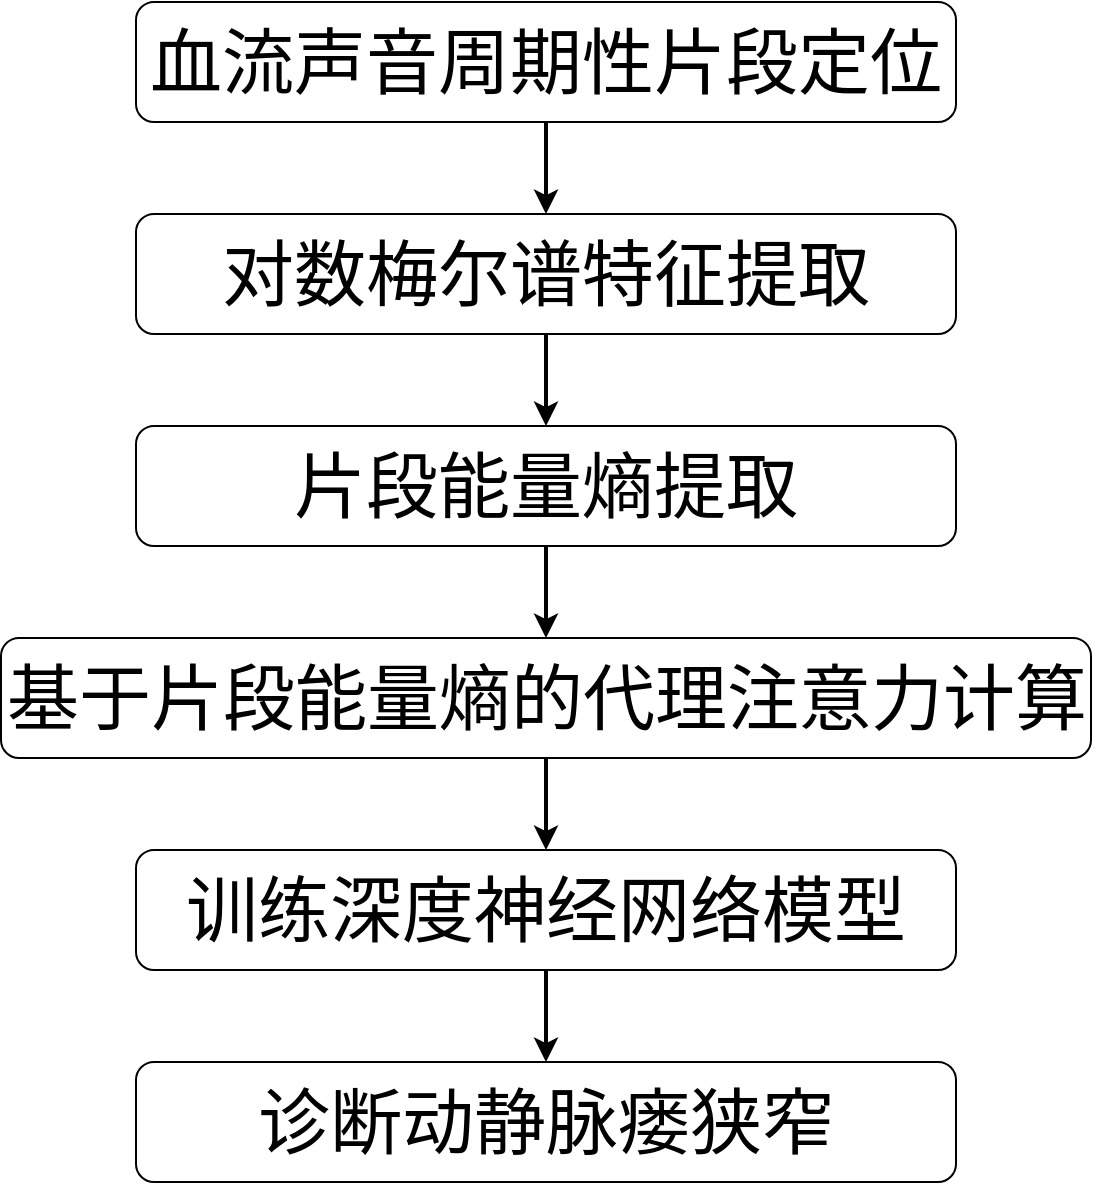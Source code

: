 <mxfile version="27.0.6">
  <diagram name="第 1 页" id="jHWfHnfXvJWiePmlDUtP">
    <mxGraphModel dx="1722" dy="919" grid="0" gridSize="10" guides="1" tooltips="1" connect="1" arrows="1" fold="1" page="1" pageScale="1" pageWidth="827" pageHeight="1169" math="0" shadow="0">
      <root>
        <mxCell id="0" />
        <mxCell id="1" parent="0" />
        <mxCell id="iKnaXG9pOddWucdSrnOA-7" style="edgeStyle=orthogonalEdgeStyle;rounded=0;orthogonalLoop=1;jettySize=auto;html=1;entryX=0.5;entryY=0;entryDx=0;entryDy=0;strokeWidth=2;" edge="1" parent="1" source="iKnaXG9pOddWucdSrnOA-1" target="iKnaXG9pOddWucdSrnOA-2">
          <mxGeometry relative="1" as="geometry" />
        </mxCell>
        <mxCell id="iKnaXG9pOddWucdSrnOA-1" value="&lt;font style=&quot;font-size: 36px;&quot;&gt;血流声音周期性片段定位&lt;/font&gt;" style="rounded=1;whiteSpace=wrap;html=1;flipV=1;" vertex="1" parent="1">
          <mxGeometry x="210" y="190" width="410" height="60" as="geometry" />
        </mxCell>
        <mxCell id="iKnaXG9pOddWucdSrnOA-8" style="edgeStyle=orthogonalEdgeStyle;rounded=0;orthogonalLoop=1;jettySize=auto;html=1;entryX=0.5;entryY=0;entryDx=0;entryDy=0;strokeWidth=2;" edge="1" parent="1" source="iKnaXG9pOddWucdSrnOA-2" target="iKnaXG9pOddWucdSrnOA-3">
          <mxGeometry relative="1" as="geometry" />
        </mxCell>
        <mxCell id="iKnaXG9pOddWucdSrnOA-2" value="&lt;font style=&quot;font-size: 36px;&quot;&gt;对数梅尔谱特征提取&lt;/font&gt;" style="rounded=1;whiteSpace=wrap;html=1;flipV=1;" vertex="1" parent="1">
          <mxGeometry x="210" y="296" width="410" height="60" as="geometry" />
        </mxCell>
        <mxCell id="iKnaXG9pOddWucdSrnOA-9" style="edgeStyle=orthogonalEdgeStyle;rounded=0;orthogonalLoop=1;jettySize=auto;html=1;entryX=0.5;entryY=0;entryDx=0;entryDy=0;strokeWidth=2;" edge="1" parent="1" source="iKnaXG9pOddWucdSrnOA-3" target="iKnaXG9pOddWucdSrnOA-4">
          <mxGeometry relative="1" as="geometry" />
        </mxCell>
        <mxCell id="iKnaXG9pOddWucdSrnOA-3" value="&lt;font style=&quot;font-size: 36px;&quot;&gt;片段能量熵提取&lt;/font&gt;" style="rounded=1;whiteSpace=wrap;html=1;flipV=1;" vertex="1" parent="1">
          <mxGeometry x="210" y="402" width="410" height="60" as="geometry" />
        </mxCell>
        <mxCell id="iKnaXG9pOddWucdSrnOA-10" style="edgeStyle=orthogonalEdgeStyle;rounded=0;orthogonalLoop=1;jettySize=auto;html=1;entryX=0.5;entryY=0;entryDx=0;entryDy=0;strokeWidth=2;" edge="1" parent="1" source="iKnaXG9pOddWucdSrnOA-4" target="iKnaXG9pOddWucdSrnOA-5">
          <mxGeometry relative="1" as="geometry" />
        </mxCell>
        <mxCell id="iKnaXG9pOddWucdSrnOA-4" value="&lt;font style=&quot;font-size: 36px;&quot;&gt;基于片段能量熵的代理注意力计算&lt;/font&gt;" style="rounded=1;whiteSpace=wrap;html=1;flipV=1;" vertex="1" parent="1">
          <mxGeometry x="142.5" y="508" width="545" height="60" as="geometry" />
        </mxCell>
        <mxCell id="iKnaXG9pOddWucdSrnOA-11" style="edgeStyle=orthogonalEdgeStyle;rounded=0;orthogonalLoop=1;jettySize=auto;html=1;entryX=0.5;entryY=0;entryDx=0;entryDy=0;strokeWidth=2;" edge="1" parent="1" source="iKnaXG9pOddWucdSrnOA-5" target="iKnaXG9pOddWucdSrnOA-6">
          <mxGeometry relative="1" as="geometry" />
        </mxCell>
        <mxCell id="iKnaXG9pOddWucdSrnOA-5" value="&lt;span style=&quot;font-size: 36px;&quot;&gt;训练深度神经网络模型&lt;/span&gt;" style="rounded=1;whiteSpace=wrap;html=1;flipV=1;" vertex="1" parent="1">
          <mxGeometry x="210" y="614" width="410" height="60" as="geometry" />
        </mxCell>
        <mxCell id="iKnaXG9pOddWucdSrnOA-6" value="&lt;span style=&quot;font-size: 36px;&quot;&gt;诊断动静脉瘘狭窄&lt;/span&gt;" style="rounded=1;whiteSpace=wrap;html=1;flipV=1;" vertex="1" parent="1">
          <mxGeometry x="210" y="720" width="410" height="60" as="geometry" />
        </mxCell>
      </root>
    </mxGraphModel>
  </diagram>
</mxfile>
